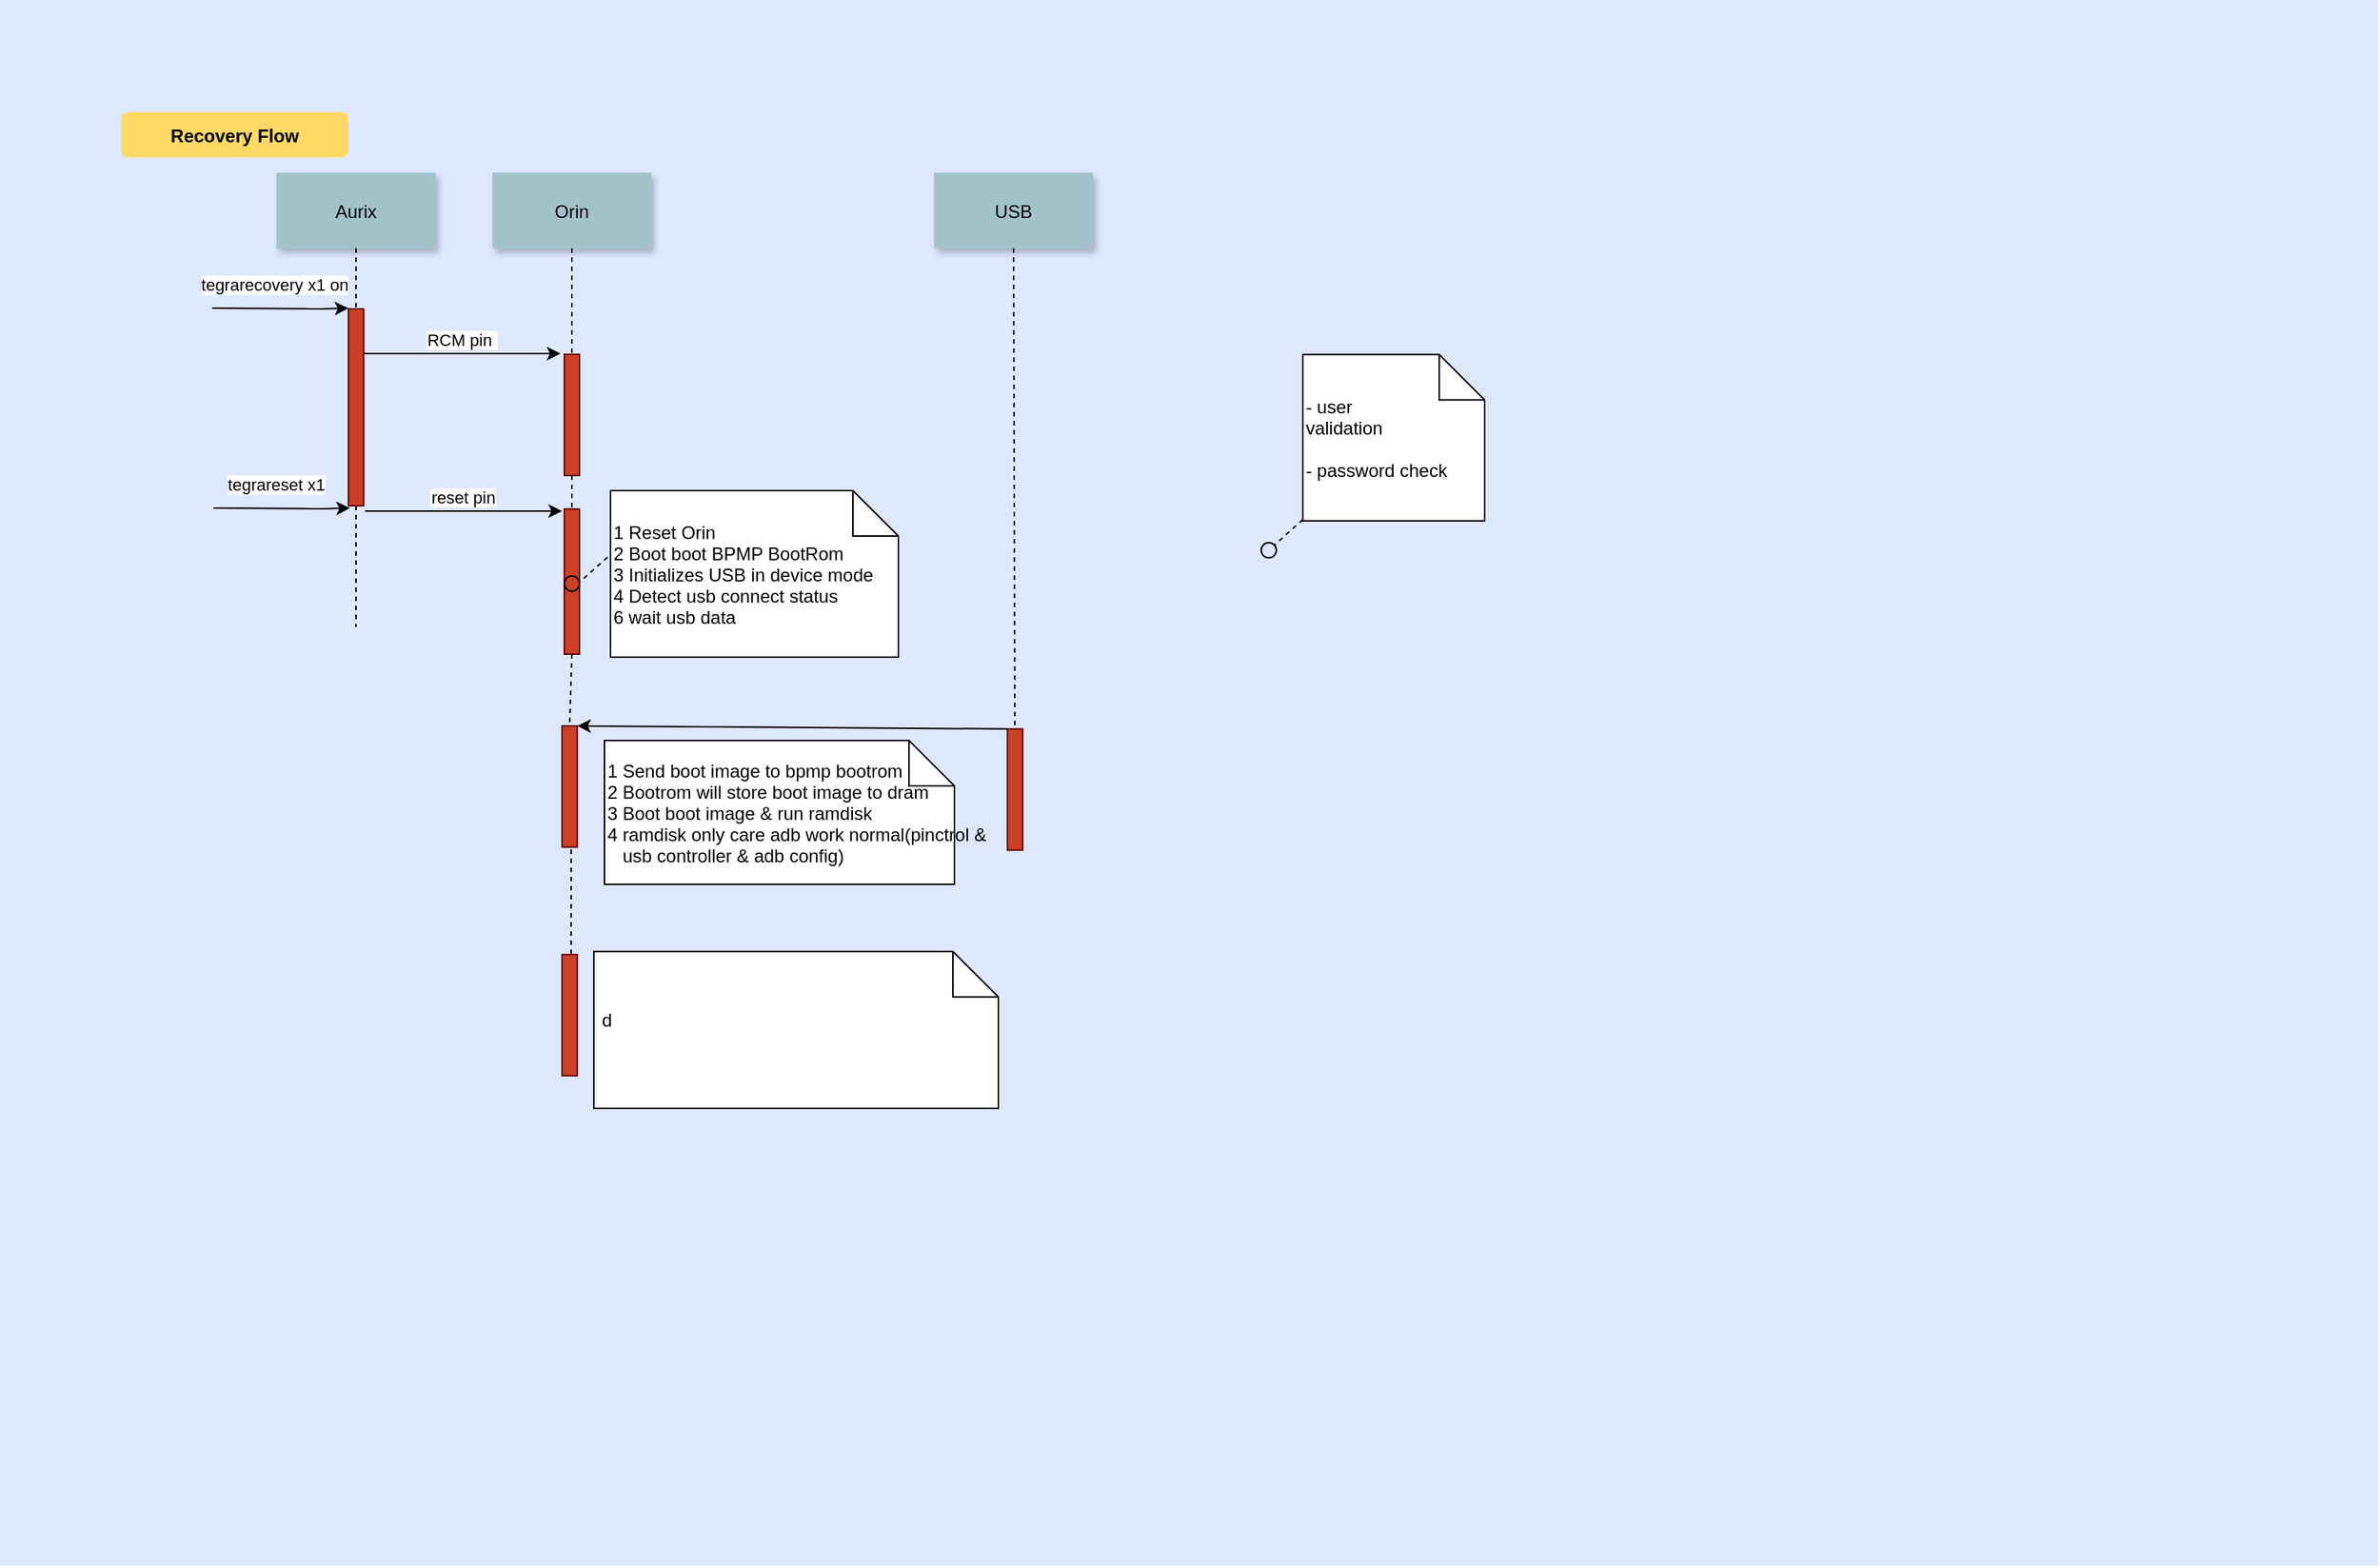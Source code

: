 <mxfile version="21.8.2" type="github">
  <diagram name="Page-1" id="9361dd3d-8414-5efd-6122-117bd74ce7a7">
    <mxGraphModel dx="1696" dy="1113" grid="1" gridSize="10" guides="1" tooltips="1" connect="1" arrows="1" fold="1" page="0" pageScale="1.5" pageWidth="826" pageHeight="1169" background="none" math="0" shadow="0">
      <root>
        <mxCell id="0" />
        <mxCell id="1" parent="0" />
        <mxCell id="69" value="" style="fillColor=#DEE8FF;strokeColor=none" parent="1" vertex="1">
          <mxGeometry x="-30" y="-53.88" width="1570" height="1033.88" as="geometry" />
        </mxCell>
        <mxCell id="2" value="" style="fillColor=#CC4125;strokeColor=#660000" parent="1" vertex="1">
          <mxGeometry x="200" y="150" width="10" height="130" as="geometry" />
        </mxCell>
        <mxCell id="3" value="" style="edgeStyle=none;verticalLabelPosition=top;verticalAlign=bottom;labelPosition=left;align=right" parent="1" edge="1">
          <mxGeometry width="100" height="100" as="geometry">
            <mxPoint x="110" y="149.5" as="sourcePoint" />
            <mxPoint x="200" y="149.5" as="targetPoint" />
            <Array as="points">
              <mxPoint x="180" y="150" />
            </Array>
            <mxPoint as="offset" />
          </mxGeometry>
        </mxCell>
        <mxCell id="40U8Hyy1MQshFt_wqeuv-89" value="tegrarecovery x1 on" style="edgeLabel;html=1;align=center;verticalAlign=middle;resizable=0;points=[];" vertex="1" connectable="0" parent="3">
          <mxGeometry relative="1" as="geometry">
            <mxPoint x="-4" y="-16" as="offset" />
          </mxGeometry>
        </mxCell>
        <mxCell id="4" value="Aurix" style="shadow=1;fillColor=#A2C4C9;strokeColor=none" parent="1" vertex="1">
          <mxGeometry x="152.5" y="60" width="105" height="50" as="geometry" />
        </mxCell>
        <mxCell id="6" value="" style="fillColor=#CC4125;strokeColor=#660000" parent="1" vertex="1">
          <mxGeometry x="342.5" y="180" width="10" height="80" as="geometry" />
        </mxCell>
        <mxCell id="7" value="Orin" style="shadow=1;fillColor=#A2C4C9;strokeColor=none" parent="1" vertex="1">
          <mxGeometry x="295" y="60" width="105" height="50" as="geometry" />
        </mxCell>
        <mxCell id="8" value="" style="edgeStyle=none;endArrow=none;dashed=1" parent="1" source="7" target="6" edge="1">
          <mxGeometry x="272.335" y="165" width="100" height="100" as="geometry">
            <mxPoint x="347.259" y="110" as="sourcePoint" />
            <mxPoint x="347.576" y="165" as="targetPoint" />
          </mxGeometry>
        </mxCell>
        <mxCell id="9" value="RCM pin " style="edgeStyle=none;verticalLabelPosition=top;verticalAlign=bottom" parent="1" edge="1">
          <mxGeometry x="220" y="92" width="100" height="100" as="geometry">
            <mxPoint x="210" y="179.5" as="sourcePoint" />
            <mxPoint x="340" y="179.5" as="targetPoint" />
          </mxGeometry>
        </mxCell>
        <mxCell id="21" value="" style="fillColor=#CC4125;strokeColor=#660000" parent="1" vertex="1">
          <mxGeometry x="635" y="427.394" width="10" height="80" as="geometry" />
        </mxCell>
        <mxCell id="22" value="USB" style="shadow=1;fillColor=#A2C4C9;strokeColor=none" parent="1" vertex="1">
          <mxGeometry x="586.5" y="60" width="105" height="50" as="geometry" />
        </mxCell>
        <mxCell id="23" value="" style="edgeStyle=none;endArrow=none;dashed=1" parent="1" source="22" target="21" edge="1">
          <mxGeometry x="614.488" y="175.0" width="100" height="100" as="geometry">
            <mxPoint x="674.653" y="110" as="sourcePoint" />
            <mxPoint x="674.653" y="260" as="targetPoint" />
          </mxGeometry>
        </mxCell>
        <mxCell id="33" value="" style="edgeStyle=elbowEdgeStyle;elbow=horizontal;endArrow=none;dashed=1" parent="1" source="4" target="2" edge="1">
          <mxGeometry x="230.0" y="310" width="100" height="100" as="geometry">
            <mxPoint x="230.0" y="410" as="sourcePoint" />
            <mxPoint x="330" y="310" as="targetPoint" />
          </mxGeometry>
        </mxCell>
        <mxCell id="39" value="" style="ellipse;fillColor=none" parent="1" vertex="1">
          <mxGeometry x="802.5" y="304.394" width="10.0" height="10" as="geometry" />
        </mxCell>
        <mxCell id="40" value=" - user&#xa; validation&#xa;&#xa; - password check" style="shape=note;align=left" parent="1" vertex="1">
          <mxGeometry x="829.973" y="180.174" width="120.027" height="109.826" as="geometry" />
        </mxCell>
        <mxCell id="41" value="" style="edgeStyle=none;endArrow=none;dashed=1" parent="1" source="40" target="39" edge="1">
          <mxGeometry x="1030" y="180" width="100" height="100" as="geometry">
            <mxPoint x="1030" y="280" as="sourcePoint" />
            <mxPoint x="1130" y="180" as="targetPoint" />
          </mxGeometry>
        </mxCell>
        <mxCell id="44" value="" style="edgeStyle=none;dashed=1;endArrow=none" parent="1" source="2" edge="1">
          <mxGeometry x="50" y="300" width="100" height="100" as="geometry">
            <mxPoint x="50" y="400" as="sourcePoint" />
            <mxPoint x="205" y="360" as="targetPoint" />
          </mxGeometry>
        </mxCell>
        <mxCell id="48" value="" style="fillColor=#CC4125;strokeColor=#660000" parent="1" vertex="1">
          <mxGeometry x="342.5" y="282.167" width="10" height="95.833" as="geometry" />
        </mxCell>
        <mxCell id="52" value="" style="edgeStyle=none;endArrow=none;dashed=1" parent="1" source="6" target="48" edge="1">
          <mxGeometry x="376.571" y="339.697" width="100" height="100" as="geometry">
            <mxPoint x="451.736" y="284.697" as="sourcePoint" />
            <mxPoint x="451.736" y="464.091" as="targetPoint" />
          </mxGeometry>
        </mxCell>
        <mxCell id="71" value="Recovery Flow" style="rounded=1;fontStyle=1;fillColor=#FFD966;strokeColor=none" parent="1" vertex="1">
          <mxGeometry x="50" y="20" width="150" height="30" as="geometry" />
        </mxCell>
        <mxCell id="40U8Hyy1MQshFt_wqeuv-90" value="" style="edgeStyle=none;verticalLabelPosition=top;verticalAlign=bottom;labelPosition=left;align=right" edge="1" parent="1">
          <mxGeometry width="100" height="100" as="geometry">
            <mxPoint x="111" y="281.5" as="sourcePoint" />
            <mxPoint x="201" y="281.5" as="targetPoint" />
            <Array as="points">
              <mxPoint x="181" y="282" />
            </Array>
            <mxPoint as="offset" />
          </mxGeometry>
        </mxCell>
        <mxCell id="40U8Hyy1MQshFt_wqeuv-91" value="tegrareset x1" style="edgeLabel;html=1;align=center;verticalAlign=middle;resizable=0;points=[];" vertex="1" connectable="0" parent="40U8Hyy1MQshFt_wqeuv-90">
          <mxGeometry relative="1" as="geometry">
            <mxPoint x="-4" y="-16" as="offset" />
          </mxGeometry>
        </mxCell>
        <mxCell id="40U8Hyy1MQshFt_wqeuv-92" value="reset pin" style="edgeStyle=none;verticalLabelPosition=top;verticalAlign=bottom" edge="1" parent="1">
          <mxGeometry x="220" y="92" width="100" height="100" as="geometry">
            <mxPoint x="211" y="283.5" as="sourcePoint" />
            <mxPoint x="341" y="283.5" as="targetPoint" />
          </mxGeometry>
        </mxCell>
        <mxCell id="40U8Hyy1MQshFt_wqeuv-93" value="1 Reset Orin&#xa;2 Boot boot BPMP BootRom&#xa;3 Initializes USB in device mode&#xa;4 Detect usb connect status&#xa;6 wait usb data" style="shape=note;align=left" vertex="1" parent="1">
          <mxGeometry x="373" y="270" width="190" height="110" as="geometry" />
        </mxCell>
        <mxCell id="40U8Hyy1MQshFt_wqeuv-95" value="" style="edgeStyle=none;endArrow=none;dashed=1" edge="1" parent="1">
          <mxGeometry x="1030" y="180" width="100" height="100" as="geometry">
            <mxPoint x="371" y="314" as="sourcePoint" />
            <mxPoint x="352" y="331" as="targetPoint" />
          </mxGeometry>
        </mxCell>
        <mxCell id="40U8Hyy1MQshFt_wqeuv-96" value="" style="ellipse;fillColor=none" vertex="1" parent="1">
          <mxGeometry x="342.5" y="326.394" width="10.0" height="10" as="geometry" />
        </mxCell>
        <mxCell id="40U8Hyy1MQshFt_wqeuv-97" value="" style="fillColor=#CC4125;strokeColor=#660000" vertex="1" parent="1">
          <mxGeometry x="341" y="425.394" width="10" height="80" as="geometry" />
        </mxCell>
        <mxCell id="40U8Hyy1MQshFt_wqeuv-102" value="" style="edgeStyle=none;dashed=1;endArrow=none;exitX=0.5;exitY=1;exitDx=0;exitDy=0;entryX=0.5;entryY=0;entryDx=0;entryDy=0;" edge="1" parent="1" source="48" target="40U8Hyy1MQshFt_wqeuv-97">
          <mxGeometry x="50" y="300" width="100" height="100" as="geometry">
            <mxPoint x="215" y="290" as="sourcePoint" />
            <mxPoint x="348" y="410" as="targetPoint" />
          </mxGeometry>
        </mxCell>
        <mxCell id="40U8Hyy1MQshFt_wqeuv-103" value="" style="endArrow=classic;html=1;rounded=0;entryX=1;entryY=0;entryDx=0;entryDy=0;exitX=0;exitY=0;exitDx=0;exitDy=0;" edge="1" parent="1" source="21" target="40U8Hyy1MQshFt_wqeuv-97">
          <mxGeometry width="50" height="50" relative="1" as="geometry">
            <mxPoint x="620" y="430" as="sourcePoint" />
            <mxPoint x="630" y="490" as="targetPoint" />
          </mxGeometry>
        </mxCell>
        <mxCell id="40U8Hyy1MQshFt_wqeuv-104" value="1 Send boot image to bpmp bootrom&#xa;2 Bootrom will store boot image to dram&#xa;3 Boot boot image &amp; run ramdisk &#xa;4 ramdisk only care adb work normal(pinctrol &amp;&#xa;   usb controller &amp; adb config)" style="shape=note;align=left" vertex="1" parent="1">
          <mxGeometry x="369" y="435" width="231" height="95" as="geometry" />
        </mxCell>
        <mxCell id="40U8Hyy1MQshFt_wqeuv-105" value="" style="edgeStyle=none;endArrow=none;dashed=1" edge="1" parent="1">
          <mxGeometry x="272.335" y="165" width="100" height="100" as="geometry">
            <mxPoint x="347" y="507" as="sourcePoint" />
            <mxPoint x="347" y="577" as="targetPoint" />
          </mxGeometry>
        </mxCell>
        <mxCell id="40U8Hyy1MQshFt_wqeuv-106" value="" style="fillColor=#CC4125;strokeColor=#660000" vertex="1" parent="1">
          <mxGeometry x="341" y="576.394" width="10" height="80" as="geometry" />
        </mxCell>
        <mxCell id="40U8Hyy1MQshFt_wqeuv-107" value=" d&#xa;" style="shape=note;align=left" vertex="1" parent="1">
          <mxGeometry x="362" y="574.39" width="267" height="103.61" as="geometry" />
        </mxCell>
      </root>
    </mxGraphModel>
  </diagram>
</mxfile>
